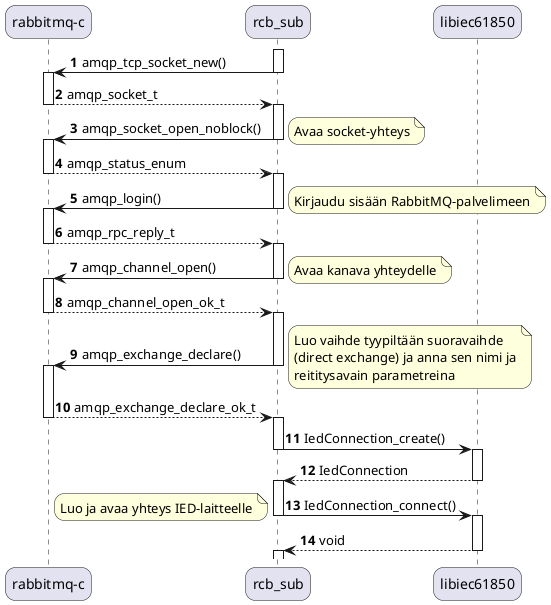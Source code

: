 @startuml
autonumber

skinparam roundcorner 20

participant "rabbitmq-c" as mqc
participant "rcb_sub" as rcbsub
participant "libiec61850" as libiec

activate rcbsub
rcbsub -> mqc : amqp_tcp_socket_new()
deactivate rcbsub
activate mqc
mqc --> rcbsub : amqp_socket_t
deactivate mqc
activate rcbsub
rcbsub -> mqc : amqp_socket_open_noblock()
deactivate rcbsub
activate mqc
note right
	Avaa socket-yhteys
end note
mqc --> rcbsub : amqp_status_enum
deactivate mqc
activate rcbsub
rcbsub -> mqc : amqp_login()
deactivate rcbsub
activate mqc
note right
	Kirjaudu sisään RabbitMQ-palvelimeen
end note
mqc --> rcbsub : amqp_rpc_reply_t
deactivate mqc
activate rcbsub
rcbsub -> mqc : amqp_channel_open()
deactivate rcbsub
activate mqc
note right
	Avaa kanava yhteydelle
end note
mqc --> rcbsub : amqp_channel_open_ok_t
deactivate mqc
activate rcbsub
rcbsub -> mqc : amqp_exchange_declare()
deactivate rcbsub
activate mqc
note right
	Luo vaihde tyypiltään suoravaihde
	(direct exchange) ja anna sen nimi ja
	reititysavain parametreina
end note
mqc --> rcbsub : amqp_exchange_declare_ok_t
deactivate mqc
activate rcbsub
rcbsub -> libiec : IedConnection_create()
deactivate rcbsub
activate libiec
libiec --> rcbsub : IedConnection
deactivate libiec
activate rcbsub
rcbsub -> libiec : IedConnection_connect()
deactivate rcbsub
activate libiec
note left
	Luo ja avaa yhteys IED-laitteelle
end note
libiec --> rcbsub : void
deactivate libiec
activate rcbsub
@enduml
